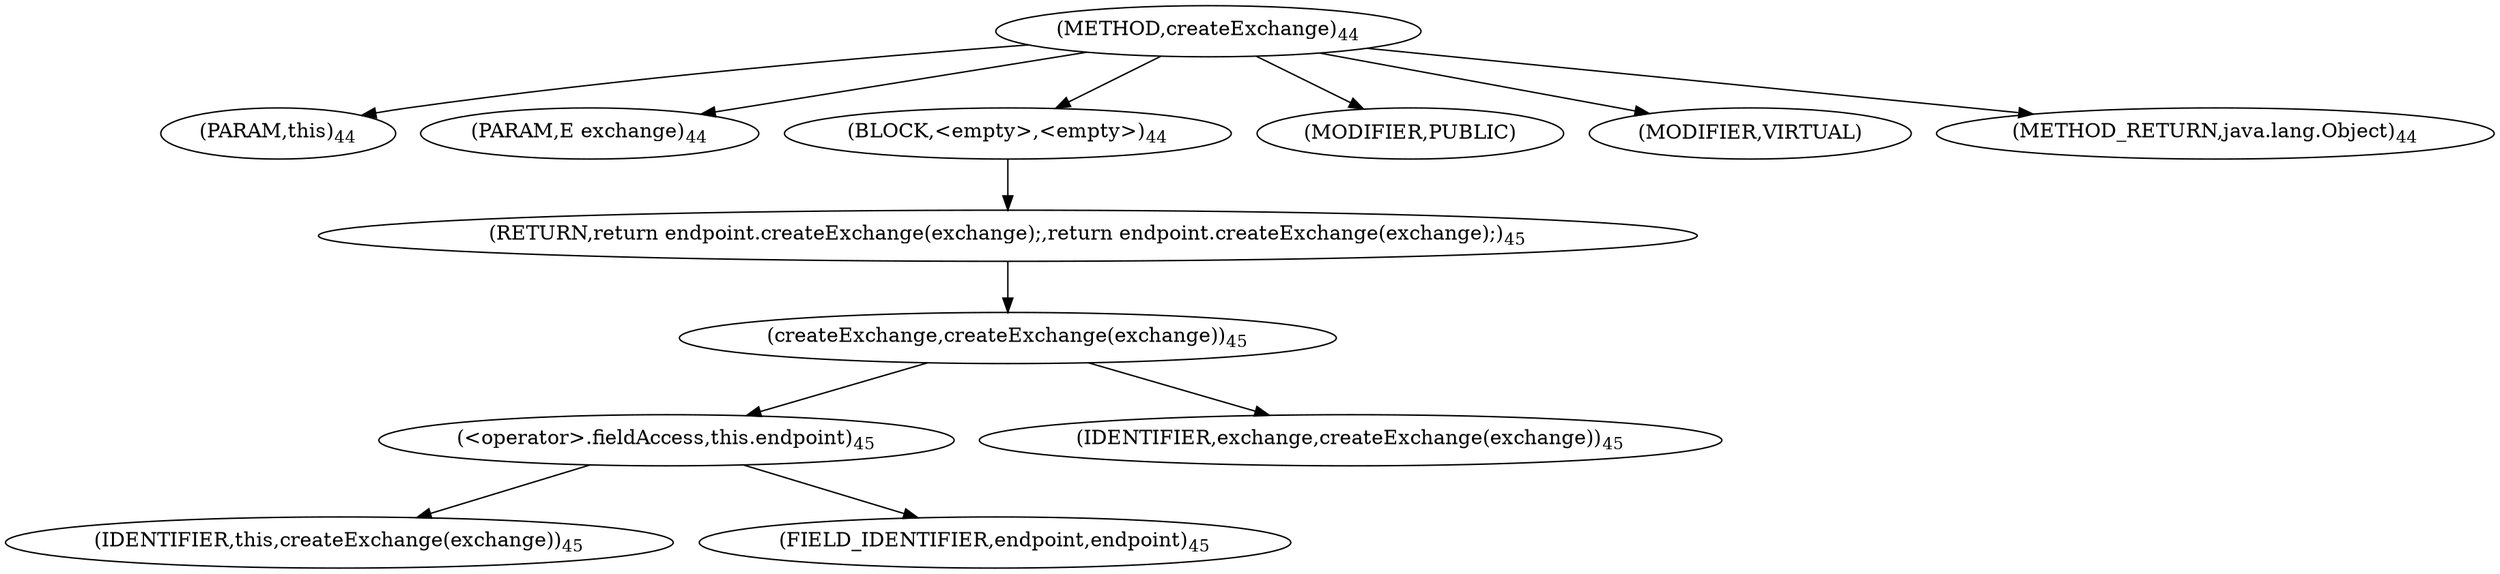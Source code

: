 digraph "createExchange" {  
"45" [label = <(METHOD,createExchange)<SUB>44</SUB>> ]
"46" [label = <(PARAM,this)<SUB>44</SUB>> ]
"47" [label = <(PARAM,E exchange)<SUB>44</SUB>> ]
"48" [label = <(BLOCK,&lt;empty&gt;,&lt;empty&gt;)<SUB>44</SUB>> ]
"49" [label = <(RETURN,return endpoint.createExchange(exchange);,return endpoint.createExchange(exchange);)<SUB>45</SUB>> ]
"50" [label = <(createExchange,createExchange(exchange))<SUB>45</SUB>> ]
"51" [label = <(&lt;operator&gt;.fieldAccess,this.endpoint)<SUB>45</SUB>> ]
"52" [label = <(IDENTIFIER,this,createExchange(exchange))<SUB>45</SUB>> ]
"53" [label = <(FIELD_IDENTIFIER,endpoint,endpoint)<SUB>45</SUB>> ]
"54" [label = <(IDENTIFIER,exchange,createExchange(exchange))<SUB>45</SUB>> ]
"55" [label = <(MODIFIER,PUBLIC)> ]
"56" [label = <(MODIFIER,VIRTUAL)> ]
"57" [label = <(METHOD_RETURN,java.lang.Object)<SUB>44</SUB>> ]
  "45" -> "46" 
  "45" -> "47" 
  "45" -> "48" 
  "45" -> "55" 
  "45" -> "56" 
  "45" -> "57" 
  "48" -> "49" 
  "49" -> "50" 
  "50" -> "51" 
  "50" -> "54" 
  "51" -> "52" 
  "51" -> "53" 
}
